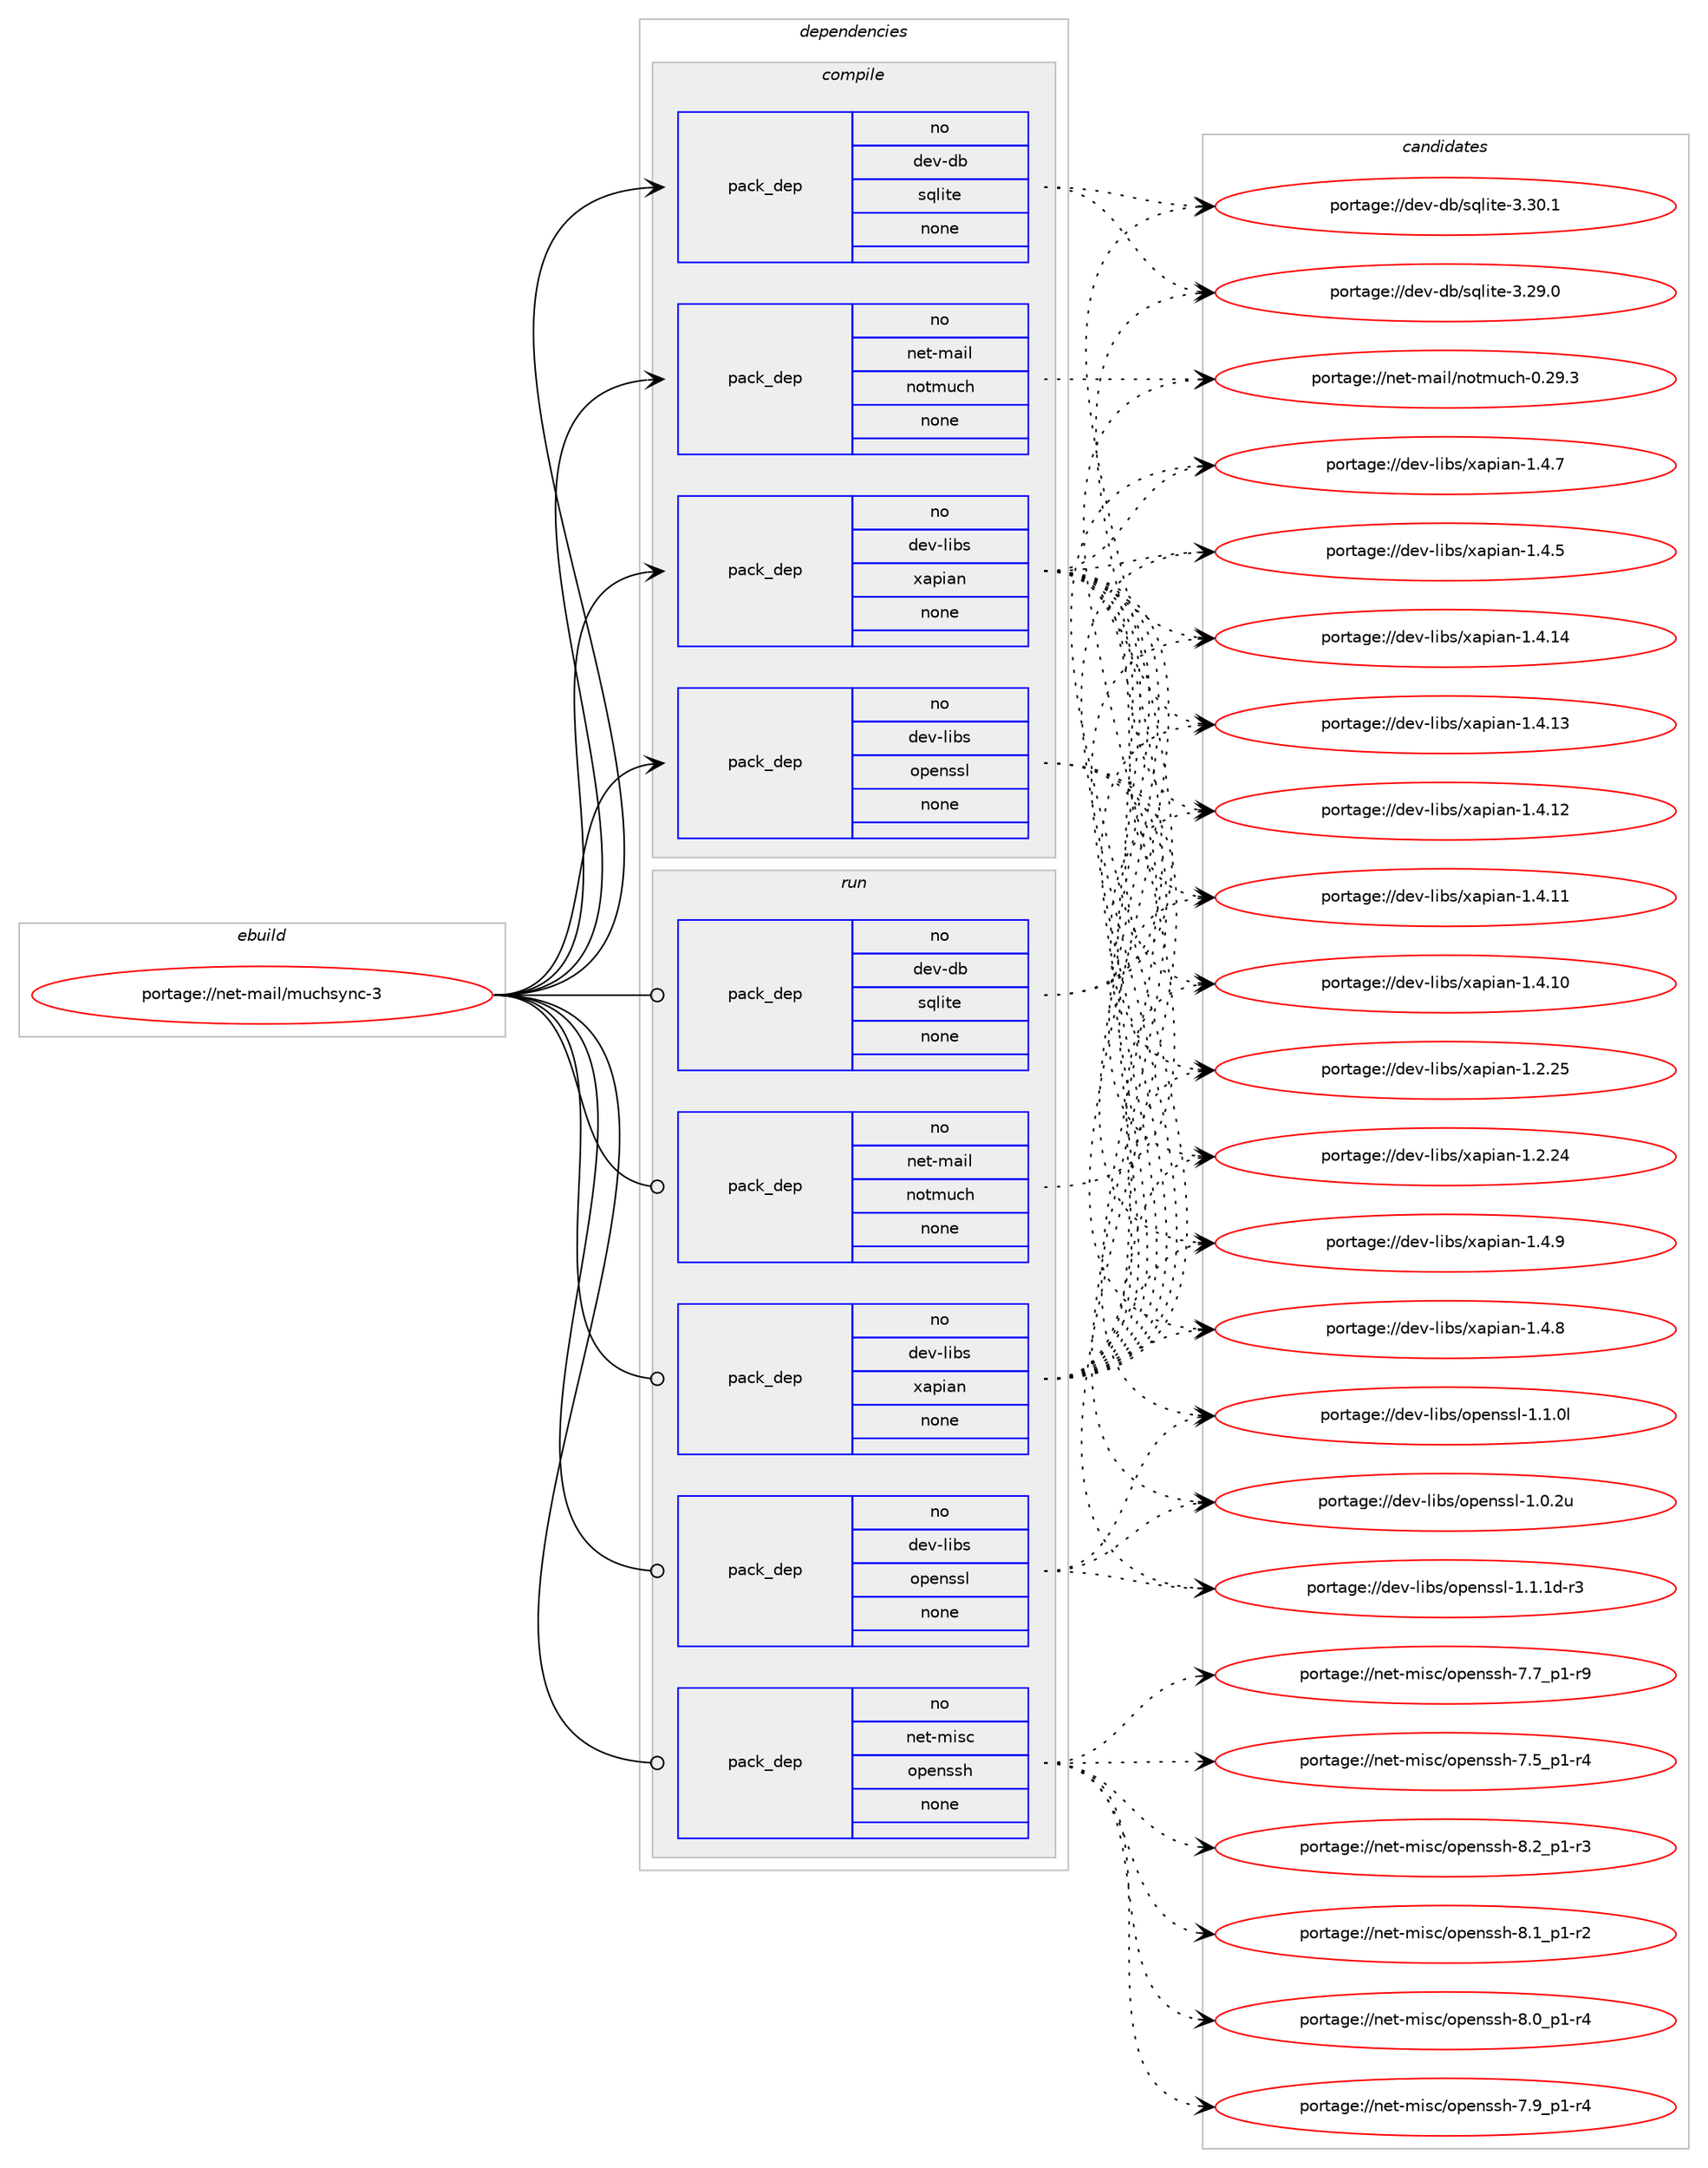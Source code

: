 digraph prolog {

# *************
# Graph options
# *************

newrank=true;
concentrate=true;
compound=true;
graph [rankdir=LR,fontname=Helvetica,fontsize=10,ranksep=1.5];#, ranksep=2.5, nodesep=0.2];
edge  [arrowhead=vee];
node  [fontname=Helvetica,fontsize=10];

# **********
# The ebuild
# **********

subgraph cluster_leftcol {
color=gray;
rank=same;
label=<<i>ebuild</i>>;
id [label="portage://net-mail/muchsync-3", color=red, width=4, href="../net-mail/muchsync-3.svg"];
}

# ****************
# The dependencies
# ****************

subgraph cluster_midcol {
color=gray;
label=<<i>dependencies</i>>;
subgraph cluster_compile {
fillcolor="#eeeeee";
style=filled;
label=<<i>compile</i>>;
subgraph pack64952 {
dependency84610 [label=<<TABLE BORDER="0" CELLBORDER="1" CELLSPACING="0" CELLPADDING="4" WIDTH="220"><TR><TD ROWSPAN="6" CELLPADDING="30">pack_dep</TD></TR><TR><TD WIDTH="110">no</TD></TR><TR><TD>dev-db</TD></TR><TR><TD>sqlite</TD></TR><TR><TD>none</TD></TR><TR><TD></TD></TR></TABLE>>, shape=none, color=blue];
}
id:e -> dependency84610:w [weight=20,style="solid",arrowhead="vee"];
subgraph pack64953 {
dependency84611 [label=<<TABLE BORDER="0" CELLBORDER="1" CELLSPACING="0" CELLPADDING="4" WIDTH="220"><TR><TD ROWSPAN="6" CELLPADDING="30">pack_dep</TD></TR><TR><TD WIDTH="110">no</TD></TR><TR><TD>dev-libs</TD></TR><TR><TD>openssl</TD></TR><TR><TD>none</TD></TR><TR><TD></TD></TR></TABLE>>, shape=none, color=blue];
}
id:e -> dependency84611:w [weight=20,style="solid",arrowhead="vee"];
subgraph pack64954 {
dependency84612 [label=<<TABLE BORDER="0" CELLBORDER="1" CELLSPACING="0" CELLPADDING="4" WIDTH="220"><TR><TD ROWSPAN="6" CELLPADDING="30">pack_dep</TD></TR><TR><TD WIDTH="110">no</TD></TR><TR><TD>dev-libs</TD></TR><TR><TD>xapian</TD></TR><TR><TD>none</TD></TR><TR><TD></TD></TR></TABLE>>, shape=none, color=blue];
}
id:e -> dependency84612:w [weight=20,style="solid",arrowhead="vee"];
subgraph pack64955 {
dependency84613 [label=<<TABLE BORDER="0" CELLBORDER="1" CELLSPACING="0" CELLPADDING="4" WIDTH="220"><TR><TD ROWSPAN="6" CELLPADDING="30">pack_dep</TD></TR><TR><TD WIDTH="110">no</TD></TR><TR><TD>net-mail</TD></TR><TR><TD>notmuch</TD></TR><TR><TD>none</TD></TR><TR><TD></TD></TR></TABLE>>, shape=none, color=blue];
}
id:e -> dependency84613:w [weight=20,style="solid",arrowhead="vee"];
}
subgraph cluster_compileandrun {
fillcolor="#eeeeee";
style=filled;
label=<<i>compile and run</i>>;
}
subgraph cluster_run {
fillcolor="#eeeeee";
style=filled;
label=<<i>run</i>>;
subgraph pack64956 {
dependency84614 [label=<<TABLE BORDER="0" CELLBORDER="1" CELLSPACING="0" CELLPADDING="4" WIDTH="220"><TR><TD ROWSPAN="6" CELLPADDING="30">pack_dep</TD></TR><TR><TD WIDTH="110">no</TD></TR><TR><TD>dev-db</TD></TR><TR><TD>sqlite</TD></TR><TR><TD>none</TD></TR><TR><TD></TD></TR></TABLE>>, shape=none, color=blue];
}
id:e -> dependency84614:w [weight=20,style="solid",arrowhead="odot"];
subgraph pack64957 {
dependency84615 [label=<<TABLE BORDER="0" CELLBORDER="1" CELLSPACING="0" CELLPADDING="4" WIDTH="220"><TR><TD ROWSPAN="6" CELLPADDING="30">pack_dep</TD></TR><TR><TD WIDTH="110">no</TD></TR><TR><TD>dev-libs</TD></TR><TR><TD>openssl</TD></TR><TR><TD>none</TD></TR><TR><TD></TD></TR></TABLE>>, shape=none, color=blue];
}
id:e -> dependency84615:w [weight=20,style="solid",arrowhead="odot"];
subgraph pack64958 {
dependency84616 [label=<<TABLE BORDER="0" CELLBORDER="1" CELLSPACING="0" CELLPADDING="4" WIDTH="220"><TR><TD ROWSPAN="6" CELLPADDING="30">pack_dep</TD></TR><TR><TD WIDTH="110">no</TD></TR><TR><TD>dev-libs</TD></TR><TR><TD>xapian</TD></TR><TR><TD>none</TD></TR><TR><TD></TD></TR></TABLE>>, shape=none, color=blue];
}
id:e -> dependency84616:w [weight=20,style="solid",arrowhead="odot"];
subgraph pack64959 {
dependency84617 [label=<<TABLE BORDER="0" CELLBORDER="1" CELLSPACING="0" CELLPADDING="4" WIDTH="220"><TR><TD ROWSPAN="6" CELLPADDING="30">pack_dep</TD></TR><TR><TD WIDTH="110">no</TD></TR><TR><TD>net-mail</TD></TR><TR><TD>notmuch</TD></TR><TR><TD>none</TD></TR><TR><TD></TD></TR></TABLE>>, shape=none, color=blue];
}
id:e -> dependency84617:w [weight=20,style="solid",arrowhead="odot"];
subgraph pack64960 {
dependency84618 [label=<<TABLE BORDER="0" CELLBORDER="1" CELLSPACING="0" CELLPADDING="4" WIDTH="220"><TR><TD ROWSPAN="6" CELLPADDING="30">pack_dep</TD></TR><TR><TD WIDTH="110">no</TD></TR><TR><TD>net-misc</TD></TR><TR><TD>openssh</TD></TR><TR><TD>none</TD></TR><TR><TD></TD></TR></TABLE>>, shape=none, color=blue];
}
id:e -> dependency84618:w [weight=20,style="solid",arrowhead="odot"];
}
}

# **************
# The candidates
# **************

subgraph cluster_choices {
rank=same;
color=gray;
label=<<i>candidates</i>>;

subgraph choice64952 {
color=black;
nodesep=1;
choice10010111845100984711511310810511610145514651484649 [label="portage://dev-db/sqlite-3.30.1", color=red, width=4,href="../dev-db/sqlite-3.30.1.svg"];
choice10010111845100984711511310810511610145514650574648 [label="portage://dev-db/sqlite-3.29.0", color=red, width=4,href="../dev-db/sqlite-3.29.0.svg"];
dependency84610:e -> choice10010111845100984711511310810511610145514651484649:w [style=dotted,weight="100"];
dependency84610:e -> choice10010111845100984711511310810511610145514650574648:w [style=dotted,weight="100"];
}
subgraph choice64953 {
color=black;
nodesep=1;
choice1001011184510810598115471111121011101151151084549464946491004511451 [label="portage://dev-libs/openssl-1.1.1d-r3", color=red, width=4,href="../dev-libs/openssl-1.1.1d-r3.svg"];
choice100101118451081059811547111112101110115115108454946494648108 [label="portage://dev-libs/openssl-1.1.0l", color=red, width=4,href="../dev-libs/openssl-1.1.0l.svg"];
choice100101118451081059811547111112101110115115108454946484650117 [label="portage://dev-libs/openssl-1.0.2u", color=red, width=4,href="../dev-libs/openssl-1.0.2u.svg"];
dependency84611:e -> choice1001011184510810598115471111121011101151151084549464946491004511451:w [style=dotted,weight="100"];
dependency84611:e -> choice100101118451081059811547111112101110115115108454946494648108:w [style=dotted,weight="100"];
dependency84611:e -> choice100101118451081059811547111112101110115115108454946484650117:w [style=dotted,weight="100"];
}
subgraph choice64954 {
color=black;
nodesep=1;
choice1001011184510810598115471209711210597110454946524657 [label="portage://dev-libs/xapian-1.4.9", color=red, width=4,href="../dev-libs/xapian-1.4.9.svg"];
choice1001011184510810598115471209711210597110454946524656 [label="portage://dev-libs/xapian-1.4.8", color=red, width=4,href="../dev-libs/xapian-1.4.8.svg"];
choice1001011184510810598115471209711210597110454946524655 [label="portage://dev-libs/xapian-1.4.7", color=red, width=4,href="../dev-libs/xapian-1.4.7.svg"];
choice1001011184510810598115471209711210597110454946524653 [label="portage://dev-libs/xapian-1.4.5", color=red, width=4,href="../dev-libs/xapian-1.4.5.svg"];
choice100101118451081059811547120971121059711045494652464952 [label="portage://dev-libs/xapian-1.4.14", color=red, width=4,href="../dev-libs/xapian-1.4.14.svg"];
choice100101118451081059811547120971121059711045494652464951 [label="portage://dev-libs/xapian-1.4.13", color=red, width=4,href="../dev-libs/xapian-1.4.13.svg"];
choice100101118451081059811547120971121059711045494652464950 [label="portage://dev-libs/xapian-1.4.12", color=red, width=4,href="../dev-libs/xapian-1.4.12.svg"];
choice100101118451081059811547120971121059711045494652464949 [label="portage://dev-libs/xapian-1.4.11", color=red, width=4,href="../dev-libs/xapian-1.4.11.svg"];
choice100101118451081059811547120971121059711045494652464948 [label="portage://dev-libs/xapian-1.4.10", color=red, width=4,href="../dev-libs/xapian-1.4.10.svg"];
choice100101118451081059811547120971121059711045494650465053 [label="portage://dev-libs/xapian-1.2.25", color=red, width=4,href="../dev-libs/xapian-1.2.25.svg"];
choice100101118451081059811547120971121059711045494650465052 [label="portage://dev-libs/xapian-1.2.24", color=red, width=4,href="../dev-libs/xapian-1.2.24.svg"];
dependency84612:e -> choice1001011184510810598115471209711210597110454946524657:w [style=dotted,weight="100"];
dependency84612:e -> choice1001011184510810598115471209711210597110454946524656:w [style=dotted,weight="100"];
dependency84612:e -> choice1001011184510810598115471209711210597110454946524655:w [style=dotted,weight="100"];
dependency84612:e -> choice1001011184510810598115471209711210597110454946524653:w [style=dotted,weight="100"];
dependency84612:e -> choice100101118451081059811547120971121059711045494652464952:w [style=dotted,weight="100"];
dependency84612:e -> choice100101118451081059811547120971121059711045494652464951:w [style=dotted,weight="100"];
dependency84612:e -> choice100101118451081059811547120971121059711045494652464950:w [style=dotted,weight="100"];
dependency84612:e -> choice100101118451081059811547120971121059711045494652464949:w [style=dotted,weight="100"];
dependency84612:e -> choice100101118451081059811547120971121059711045494652464948:w [style=dotted,weight="100"];
dependency84612:e -> choice100101118451081059811547120971121059711045494650465053:w [style=dotted,weight="100"];
dependency84612:e -> choice100101118451081059811547120971121059711045494650465052:w [style=dotted,weight="100"];
}
subgraph choice64955 {
color=black;
nodesep=1;
choice1101011164510997105108471101111161091179910445484650574651 [label="portage://net-mail/notmuch-0.29.3", color=red, width=4,href="../net-mail/notmuch-0.29.3.svg"];
dependency84613:e -> choice1101011164510997105108471101111161091179910445484650574651:w [style=dotted,weight="100"];
}
subgraph choice64956 {
color=black;
nodesep=1;
choice10010111845100984711511310810511610145514651484649 [label="portage://dev-db/sqlite-3.30.1", color=red, width=4,href="../dev-db/sqlite-3.30.1.svg"];
choice10010111845100984711511310810511610145514650574648 [label="portage://dev-db/sqlite-3.29.0", color=red, width=4,href="../dev-db/sqlite-3.29.0.svg"];
dependency84614:e -> choice10010111845100984711511310810511610145514651484649:w [style=dotted,weight="100"];
dependency84614:e -> choice10010111845100984711511310810511610145514650574648:w [style=dotted,weight="100"];
}
subgraph choice64957 {
color=black;
nodesep=1;
choice1001011184510810598115471111121011101151151084549464946491004511451 [label="portage://dev-libs/openssl-1.1.1d-r3", color=red, width=4,href="../dev-libs/openssl-1.1.1d-r3.svg"];
choice100101118451081059811547111112101110115115108454946494648108 [label="portage://dev-libs/openssl-1.1.0l", color=red, width=4,href="../dev-libs/openssl-1.1.0l.svg"];
choice100101118451081059811547111112101110115115108454946484650117 [label="portage://dev-libs/openssl-1.0.2u", color=red, width=4,href="../dev-libs/openssl-1.0.2u.svg"];
dependency84615:e -> choice1001011184510810598115471111121011101151151084549464946491004511451:w [style=dotted,weight="100"];
dependency84615:e -> choice100101118451081059811547111112101110115115108454946494648108:w [style=dotted,weight="100"];
dependency84615:e -> choice100101118451081059811547111112101110115115108454946484650117:w [style=dotted,weight="100"];
}
subgraph choice64958 {
color=black;
nodesep=1;
choice1001011184510810598115471209711210597110454946524657 [label="portage://dev-libs/xapian-1.4.9", color=red, width=4,href="../dev-libs/xapian-1.4.9.svg"];
choice1001011184510810598115471209711210597110454946524656 [label="portage://dev-libs/xapian-1.4.8", color=red, width=4,href="../dev-libs/xapian-1.4.8.svg"];
choice1001011184510810598115471209711210597110454946524655 [label="portage://dev-libs/xapian-1.4.7", color=red, width=4,href="../dev-libs/xapian-1.4.7.svg"];
choice1001011184510810598115471209711210597110454946524653 [label="portage://dev-libs/xapian-1.4.5", color=red, width=4,href="../dev-libs/xapian-1.4.5.svg"];
choice100101118451081059811547120971121059711045494652464952 [label="portage://dev-libs/xapian-1.4.14", color=red, width=4,href="../dev-libs/xapian-1.4.14.svg"];
choice100101118451081059811547120971121059711045494652464951 [label="portage://dev-libs/xapian-1.4.13", color=red, width=4,href="../dev-libs/xapian-1.4.13.svg"];
choice100101118451081059811547120971121059711045494652464950 [label="portage://dev-libs/xapian-1.4.12", color=red, width=4,href="../dev-libs/xapian-1.4.12.svg"];
choice100101118451081059811547120971121059711045494652464949 [label="portage://dev-libs/xapian-1.4.11", color=red, width=4,href="../dev-libs/xapian-1.4.11.svg"];
choice100101118451081059811547120971121059711045494652464948 [label="portage://dev-libs/xapian-1.4.10", color=red, width=4,href="../dev-libs/xapian-1.4.10.svg"];
choice100101118451081059811547120971121059711045494650465053 [label="portage://dev-libs/xapian-1.2.25", color=red, width=4,href="../dev-libs/xapian-1.2.25.svg"];
choice100101118451081059811547120971121059711045494650465052 [label="portage://dev-libs/xapian-1.2.24", color=red, width=4,href="../dev-libs/xapian-1.2.24.svg"];
dependency84616:e -> choice1001011184510810598115471209711210597110454946524657:w [style=dotted,weight="100"];
dependency84616:e -> choice1001011184510810598115471209711210597110454946524656:w [style=dotted,weight="100"];
dependency84616:e -> choice1001011184510810598115471209711210597110454946524655:w [style=dotted,weight="100"];
dependency84616:e -> choice1001011184510810598115471209711210597110454946524653:w [style=dotted,weight="100"];
dependency84616:e -> choice100101118451081059811547120971121059711045494652464952:w [style=dotted,weight="100"];
dependency84616:e -> choice100101118451081059811547120971121059711045494652464951:w [style=dotted,weight="100"];
dependency84616:e -> choice100101118451081059811547120971121059711045494652464950:w [style=dotted,weight="100"];
dependency84616:e -> choice100101118451081059811547120971121059711045494652464949:w [style=dotted,weight="100"];
dependency84616:e -> choice100101118451081059811547120971121059711045494652464948:w [style=dotted,weight="100"];
dependency84616:e -> choice100101118451081059811547120971121059711045494650465053:w [style=dotted,weight="100"];
dependency84616:e -> choice100101118451081059811547120971121059711045494650465052:w [style=dotted,weight="100"];
}
subgraph choice64959 {
color=black;
nodesep=1;
choice1101011164510997105108471101111161091179910445484650574651 [label="portage://net-mail/notmuch-0.29.3", color=red, width=4,href="../net-mail/notmuch-0.29.3.svg"];
dependency84617:e -> choice1101011164510997105108471101111161091179910445484650574651:w [style=dotted,weight="100"];
}
subgraph choice64960 {
color=black;
nodesep=1;
choice1101011164510910511599471111121011101151151044556465095112494511451 [label="portage://net-misc/openssh-8.2_p1-r3", color=red, width=4,href="../net-misc/openssh-8.2_p1-r3.svg"];
choice1101011164510910511599471111121011101151151044556464995112494511450 [label="portage://net-misc/openssh-8.1_p1-r2", color=red, width=4,href="../net-misc/openssh-8.1_p1-r2.svg"];
choice1101011164510910511599471111121011101151151044556464895112494511452 [label="portage://net-misc/openssh-8.0_p1-r4", color=red, width=4,href="../net-misc/openssh-8.0_p1-r4.svg"];
choice1101011164510910511599471111121011101151151044555465795112494511452 [label="portage://net-misc/openssh-7.9_p1-r4", color=red, width=4,href="../net-misc/openssh-7.9_p1-r4.svg"];
choice1101011164510910511599471111121011101151151044555465595112494511457 [label="portage://net-misc/openssh-7.7_p1-r9", color=red, width=4,href="../net-misc/openssh-7.7_p1-r9.svg"];
choice1101011164510910511599471111121011101151151044555465395112494511452 [label="portage://net-misc/openssh-7.5_p1-r4", color=red, width=4,href="../net-misc/openssh-7.5_p1-r4.svg"];
dependency84618:e -> choice1101011164510910511599471111121011101151151044556465095112494511451:w [style=dotted,weight="100"];
dependency84618:e -> choice1101011164510910511599471111121011101151151044556464995112494511450:w [style=dotted,weight="100"];
dependency84618:e -> choice1101011164510910511599471111121011101151151044556464895112494511452:w [style=dotted,weight="100"];
dependency84618:e -> choice1101011164510910511599471111121011101151151044555465795112494511452:w [style=dotted,weight="100"];
dependency84618:e -> choice1101011164510910511599471111121011101151151044555465595112494511457:w [style=dotted,weight="100"];
dependency84618:e -> choice1101011164510910511599471111121011101151151044555465395112494511452:w [style=dotted,weight="100"];
}
}

}

